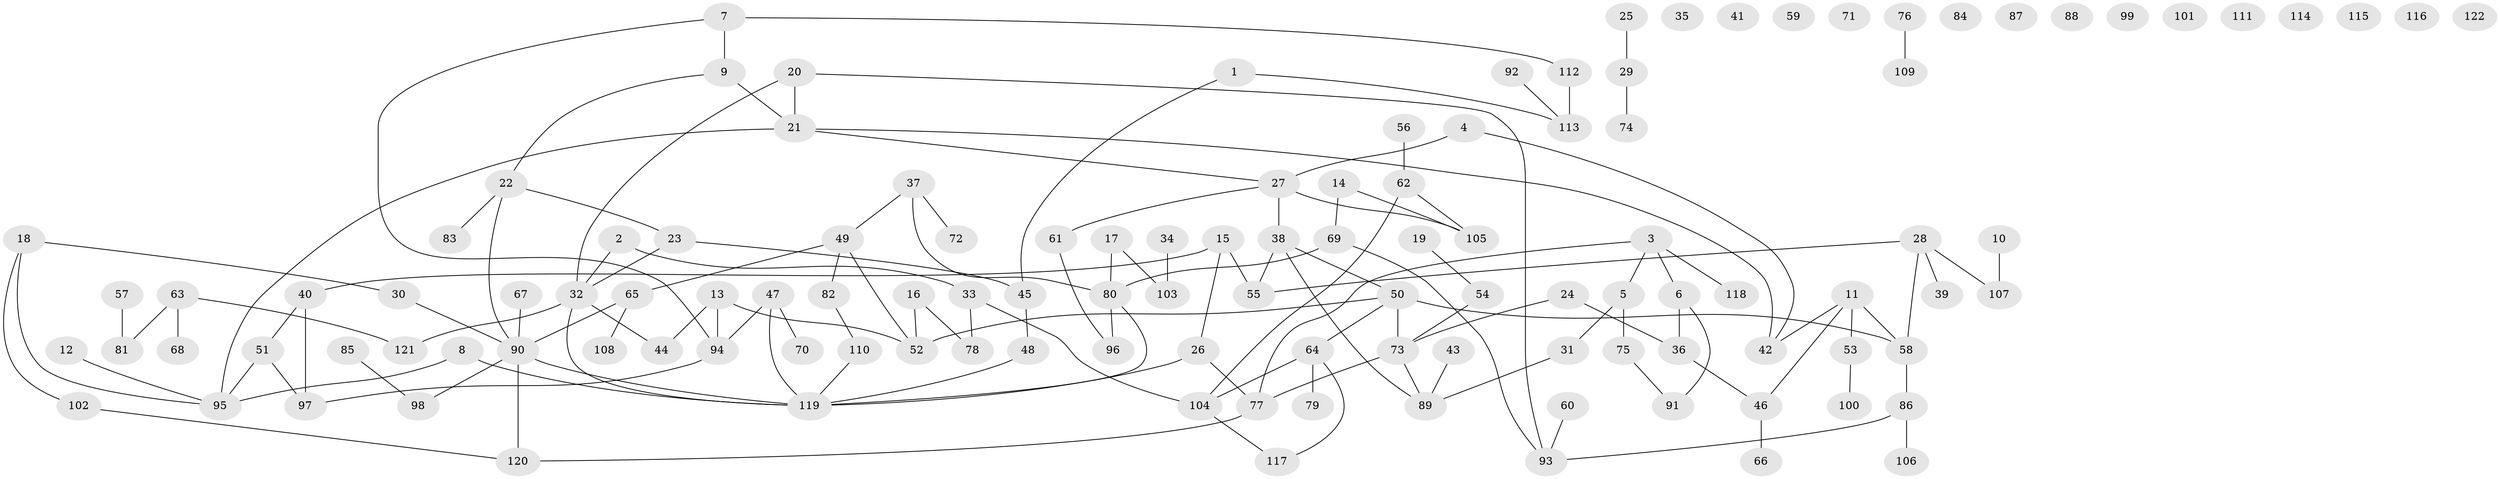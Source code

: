 // coarse degree distribution, {5: 0.07042253521126761, 3: 0.28169014084507044, 6: 0.028169014084507043, 2: 0.28169014084507044, 4: 0.11267605633802817, 7: 0.028169014084507043, 1: 0.18309859154929578, 8: 0.014084507042253521}
// Generated by graph-tools (version 1.1) at 2025/35/03/04/25 23:35:48]
// undirected, 122 vertices, 140 edges
graph export_dot {
  node [color=gray90,style=filled];
  1;
  2;
  3;
  4;
  5;
  6;
  7;
  8;
  9;
  10;
  11;
  12;
  13;
  14;
  15;
  16;
  17;
  18;
  19;
  20;
  21;
  22;
  23;
  24;
  25;
  26;
  27;
  28;
  29;
  30;
  31;
  32;
  33;
  34;
  35;
  36;
  37;
  38;
  39;
  40;
  41;
  42;
  43;
  44;
  45;
  46;
  47;
  48;
  49;
  50;
  51;
  52;
  53;
  54;
  55;
  56;
  57;
  58;
  59;
  60;
  61;
  62;
  63;
  64;
  65;
  66;
  67;
  68;
  69;
  70;
  71;
  72;
  73;
  74;
  75;
  76;
  77;
  78;
  79;
  80;
  81;
  82;
  83;
  84;
  85;
  86;
  87;
  88;
  89;
  90;
  91;
  92;
  93;
  94;
  95;
  96;
  97;
  98;
  99;
  100;
  101;
  102;
  103;
  104;
  105;
  106;
  107;
  108;
  109;
  110;
  111;
  112;
  113;
  114;
  115;
  116;
  117;
  118;
  119;
  120;
  121;
  122;
  1 -- 45;
  1 -- 113;
  2 -- 32;
  2 -- 33;
  3 -- 5;
  3 -- 6;
  3 -- 77;
  3 -- 118;
  4 -- 27;
  4 -- 42;
  5 -- 31;
  5 -- 75;
  6 -- 36;
  6 -- 91;
  7 -- 9;
  7 -- 94;
  7 -- 112;
  8 -- 95;
  8 -- 119;
  9 -- 21;
  9 -- 22;
  10 -- 107;
  11 -- 42;
  11 -- 46;
  11 -- 53;
  11 -- 58;
  12 -- 95;
  13 -- 44;
  13 -- 52;
  13 -- 94;
  14 -- 69;
  14 -- 105;
  15 -- 26;
  15 -- 40;
  15 -- 55;
  16 -- 52;
  16 -- 78;
  17 -- 80;
  17 -- 103;
  18 -- 30;
  18 -- 95;
  18 -- 102;
  19 -- 54;
  20 -- 21;
  20 -- 32;
  20 -- 93;
  21 -- 27;
  21 -- 42;
  21 -- 95;
  22 -- 23;
  22 -- 83;
  22 -- 90;
  23 -- 32;
  23 -- 45;
  24 -- 36;
  24 -- 73;
  25 -- 29;
  26 -- 77;
  26 -- 119;
  27 -- 38;
  27 -- 61;
  27 -- 105;
  28 -- 39;
  28 -- 55;
  28 -- 58;
  28 -- 107;
  29 -- 74;
  30 -- 90;
  31 -- 89;
  32 -- 44;
  32 -- 119;
  32 -- 121;
  33 -- 78;
  33 -- 104;
  34 -- 103;
  36 -- 46;
  37 -- 49;
  37 -- 72;
  37 -- 80;
  38 -- 50;
  38 -- 55;
  38 -- 89;
  40 -- 51;
  40 -- 97;
  43 -- 89;
  45 -- 48;
  46 -- 66;
  47 -- 70;
  47 -- 94;
  47 -- 119;
  48 -- 119;
  49 -- 52;
  49 -- 65;
  49 -- 82;
  50 -- 52;
  50 -- 58;
  50 -- 64;
  50 -- 73;
  51 -- 95;
  51 -- 97;
  53 -- 100;
  54 -- 73;
  56 -- 62;
  57 -- 81;
  58 -- 86;
  60 -- 93;
  61 -- 96;
  62 -- 104;
  62 -- 105;
  63 -- 68;
  63 -- 81;
  63 -- 121;
  64 -- 79;
  64 -- 104;
  64 -- 117;
  65 -- 90;
  65 -- 108;
  67 -- 90;
  69 -- 80;
  69 -- 93;
  73 -- 77;
  73 -- 89;
  75 -- 91;
  76 -- 109;
  77 -- 120;
  80 -- 96;
  80 -- 119;
  82 -- 110;
  85 -- 98;
  86 -- 93;
  86 -- 106;
  90 -- 98;
  90 -- 119;
  90 -- 120;
  92 -- 113;
  94 -- 97;
  102 -- 120;
  104 -- 117;
  110 -- 119;
  112 -- 113;
}
